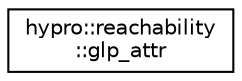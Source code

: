 digraph "Graphical Class Hierarchy"
{
  edge [fontname="Helvetica",fontsize="10",labelfontname="Helvetica",labelfontsize="10"];
  node [fontname="Helvetica",fontsize="10",shape=record];
  rankdir="LR";
  Node1 [label="hypro::reachability\l::glp_attr",height=0.2,width=0.4,color="black", fillcolor="white", style="filled",URL="$structhypro_1_1reachability_1_1glp__attr.html"];
}
